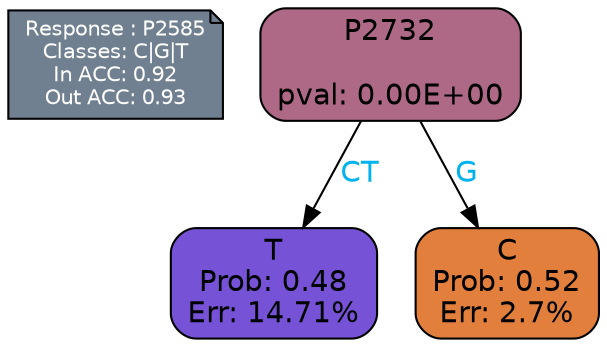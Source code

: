 digraph Tree {
node [shape=box, style="filled, rounded", color="black", fontname=helvetica] ;
graph [ranksep=equally, splines=polylines, bgcolor=transparent, dpi=600] ;
edge [fontname=helvetica] ;
LEGEND [label="Response : P2585
Classes: C|G|T
In ACC: 0.92
Out ACC: 0.93
",shape=note,align=left,style=filled,fillcolor="slategray",fontcolor="white",fontsize=10];1 [label="P2732

pval: 0.00E+00", fillcolor="#ae6986"] ;
2 [label="T
Prob: 0.48
Err: 14.71%", fillcolor="#7652d6"] ;
3 [label="C
Prob: 0.52
Err: 2.7%", fillcolor="#e27f3d"] ;
1 -> 2 [label="CT",fontcolor=deepskyblue2] ;
1 -> 3 [label="G",fontcolor=deepskyblue2] ;
{rank = same; 2;3;}{rank = same; LEGEND;1;}}